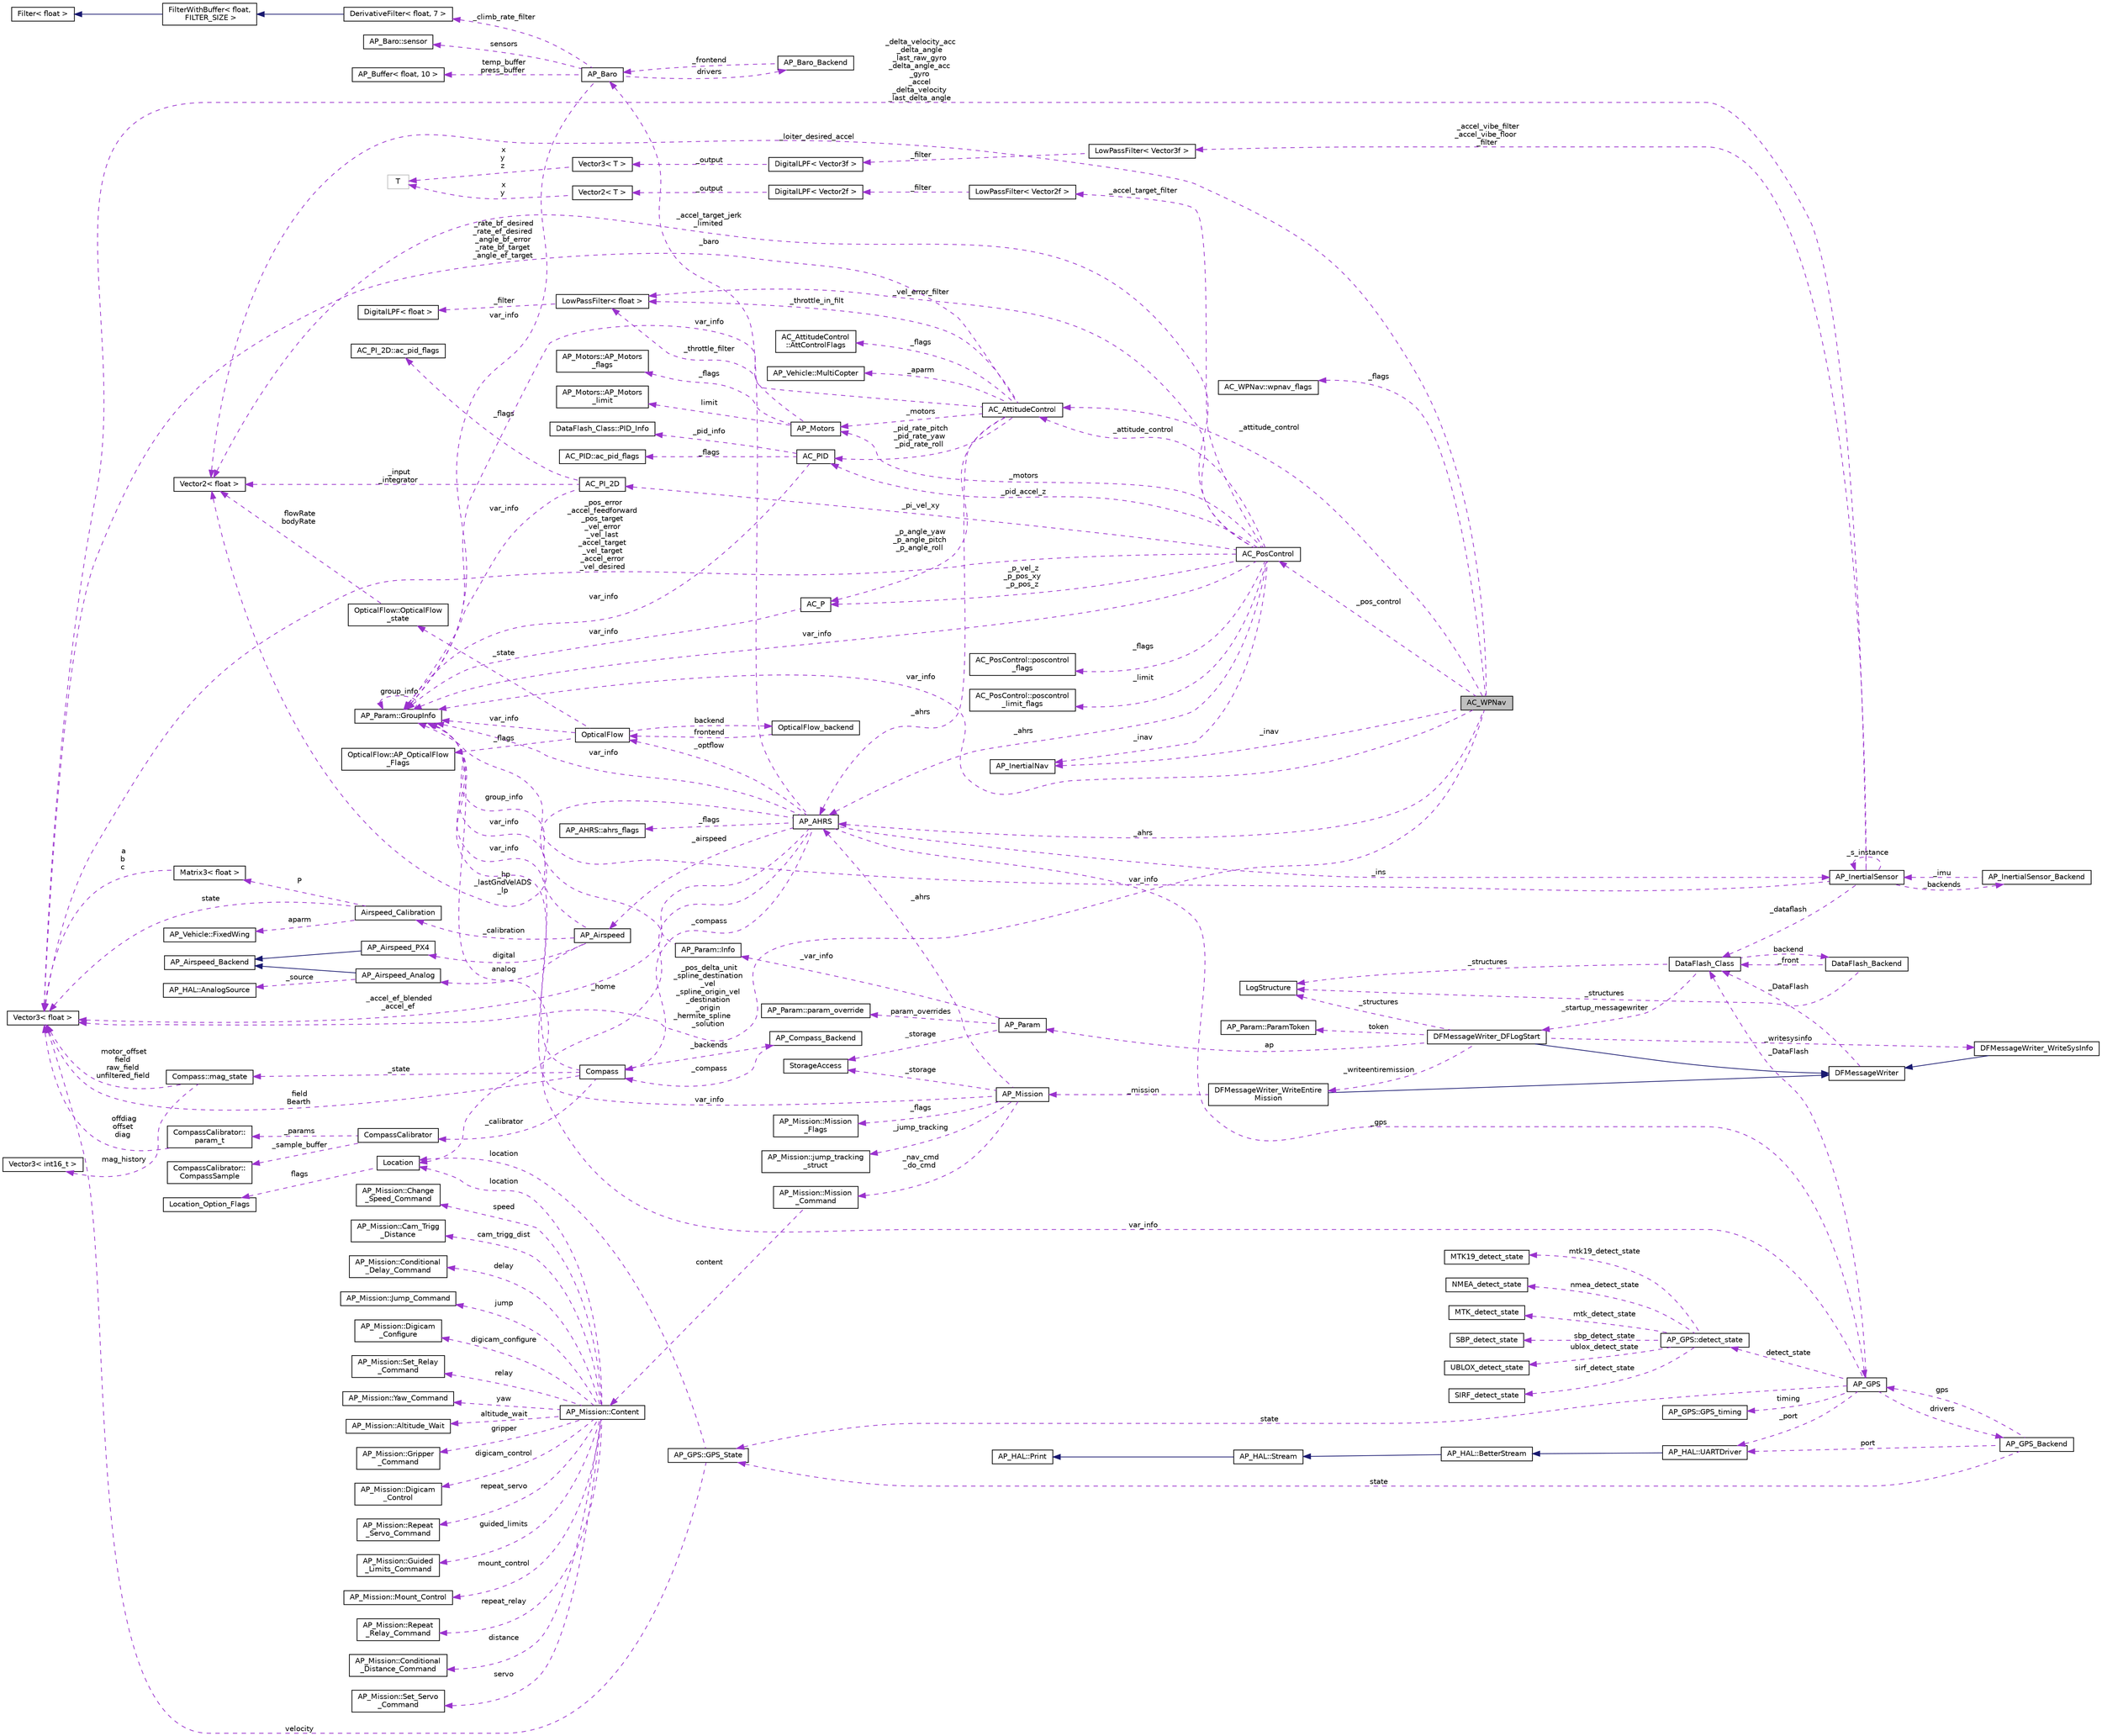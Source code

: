 digraph "AC_WPNav"
{
 // INTERACTIVE_SVG=YES
  edge [fontname="Helvetica",fontsize="10",labelfontname="Helvetica",labelfontsize="10"];
  node [fontname="Helvetica",fontsize="10",shape=record];
  rankdir="LR";
  Node1 [label="AC_WPNav",height=0.2,width=0.4,color="black", fillcolor="grey75", style="filled", fontcolor="black"];
  Node2 -> Node1 [dir="back",color="darkorchid3",fontsize="10",style="dashed",label=" var_info" ,fontname="Helvetica"];
  Node2 [label="AP_Param::GroupInfo",height=0.2,width=0.4,color="black", fillcolor="white", style="filled",URL="$structAP__Param_1_1GroupInfo.html"];
  Node2 -> Node2 [dir="back",color="darkorchid3",fontsize="10",style="dashed",label=" group_info" ,fontname="Helvetica"];
  Node3 -> Node1 [dir="back",color="darkorchid3",fontsize="10",style="dashed",label=" _pos_delta_unit\n_spline_destination\l_vel\n_spline_origin_vel\n_destination\n_origin\n_hermite_spline\l_solution" ,fontname="Helvetica"];
  Node3 [label="Vector3\< float \>",height=0.2,width=0.4,color="black", fillcolor="white", style="filled",URL="$classVector3.html"];
  Node4 -> Node1 [dir="back",color="darkorchid3",fontsize="10",style="dashed",label=" _flags" ,fontname="Helvetica"];
  Node4 [label="AC_WPNav::wpnav_flags",height=0.2,width=0.4,color="black", fillcolor="white", style="filled",URL="$structAC__WPNav_1_1wpnav__flags.html"];
  Node5 -> Node1 [dir="back",color="darkorchid3",fontsize="10",style="dashed",label=" _loiter_desired_accel" ,fontname="Helvetica"];
  Node5 [label="Vector2\< float \>",height=0.2,width=0.4,color="black", fillcolor="white", style="filled",URL="$structVector2.html"];
  Node6 -> Node1 [dir="back",color="darkorchid3",fontsize="10",style="dashed",label=" _attitude_control" ,fontname="Helvetica"];
  Node6 [label="AC_AttitudeControl",height=0.2,width=0.4,color="black", fillcolor="white", style="filled",URL="$classAC__AttitudeControl.html"];
  Node7 -> Node6 [dir="back",color="darkorchid3",fontsize="10",style="dashed",label=" _throttle_in_filt" ,fontname="Helvetica"];
  Node7 [label="LowPassFilter\< float \>",height=0.2,width=0.4,color="black", fillcolor="white", style="filled",URL="$classLowPassFilter.html"];
  Node8 -> Node7 [dir="back",color="darkorchid3",fontsize="10",style="dashed",label=" _filter" ,fontname="Helvetica"];
  Node8 [label="DigitalLPF\< float \>",height=0.2,width=0.4,color="black", fillcolor="white", style="filled",URL="$classDigitalLPF.html"];
  Node9 -> Node6 [dir="back",color="darkorchid3",fontsize="10",style="dashed",label=" _p_angle_yaw\n_p_angle_pitch\n_p_angle_roll" ,fontname="Helvetica"];
  Node9 [label="AC_P",height=0.2,width=0.4,color="black", fillcolor="white", style="filled",URL="$classAC__P.html",tooltip="Object managing one P controller. "];
  Node2 -> Node9 [dir="back",color="darkorchid3",fontsize="10",style="dashed",label=" var_info" ,fontname="Helvetica"];
  Node10 -> Node6 [dir="back",color="darkorchid3",fontsize="10",style="dashed",label=" _flags" ,fontname="Helvetica"];
  Node10 [label="AC_AttitudeControl\l::AttControlFlags",height=0.2,width=0.4,color="black", fillcolor="white", style="filled",URL="$structAC__AttitudeControl_1_1AttControlFlags.html"];
  Node2 -> Node6 [dir="back",color="darkorchid3",fontsize="10",style="dashed",label=" var_info" ,fontname="Helvetica"];
  Node3 -> Node6 [dir="back",color="darkorchid3",fontsize="10",style="dashed",label=" _rate_bf_desired\n_rate_ef_desired\n_angle_bf_error\n_rate_bf_target\n_angle_ef_target" ,fontname="Helvetica"];
  Node11 -> Node6 [dir="back",color="darkorchid3",fontsize="10",style="dashed",label=" _aparm" ,fontname="Helvetica"];
  Node11 [label="AP_Vehicle::MultiCopter",height=0.2,width=0.4,color="black", fillcolor="white", style="filled",URL="$structAP__Vehicle_1_1MultiCopter.html"];
  Node12 -> Node6 [dir="back",color="darkorchid3",fontsize="10",style="dashed",label=" _ahrs" ,fontname="Helvetica"];
  Node12 [label="AP_AHRS",height=0.2,width=0.4,color="black", fillcolor="white", style="filled",URL="$classAP__AHRS.html"];
  Node13 -> Node12 [dir="back",color="darkorchid3",fontsize="10",style="dashed",label=" _flags" ,fontname="Helvetica"];
  Node13 [label="AP_AHRS::ahrs_flags",height=0.2,width=0.4,color="black", fillcolor="white", style="filled",URL="$structAP__AHRS_1_1ahrs__flags.html"];
  Node14 -> Node12 [dir="back",color="darkorchid3",fontsize="10",style="dashed",label=" _baro" ,fontname="Helvetica"];
  Node14 [label="AP_Baro",height=0.2,width=0.4,color="black", fillcolor="white", style="filled",URL="$classAP__Baro.html"];
  Node15 -> Node14 [dir="back",color="darkorchid3",fontsize="10",style="dashed",label=" sensors" ,fontname="Helvetica"];
  Node15 [label="AP_Baro::sensor",height=0.2,width=0.4,color="black", fillcolor="white", style="filled",URL="$structAP__Baro_1_1sensor.html"];
  Node16 -> Node14 [dir="back",color="darkorchid3",fontsize="10",style="dashed",label=" temp_buffer\npress_buffer" ,fontname="Helvetica"];
  Node16 [label="AP_Buffer\< float, 10 \>",height=0.2,width=0.4,color="black", fillcolor="white", style="filled",URL="$classAP__Buffer.html"];
  Node17 -> Node14 [dir="back",color="darkorchid3",fontsize="10",style="dashed",label=" _climb_rate_filter" ,fontname="Helvetica"];
  Node17 [label="DerivativeFilter\< float, 7 \>",height=0.2,width=0.4,color="black", fillcolor="white", style="filled",URL="$classDerivativeFilter.html"];
  Node18 -> Node17 [dir="back",color="midnightblue",fontsize="10",style="solid",fontname="Helvetica"];
  Node18 [label="FilterWithBuffer\< float,\l FILTER_SIZE \>",height=0.2,width=0.4,color="black", fillcolor="white", style="filled",URL="$classFilterWithBuffer.html"];
  Node19 -> Node18 [dir="back",color="midnightblue",fontsize="10",style="solid",fontname="Helvetica"];
  Node19 [label="Filter\< float \>",height=0.2,width=0.4,color="black", fillcolor="white", style="filled",URL="$classFilter.html"];
  Node2 -> Node14 [dir="back",color="darkorchid3",fontsize="10",style="dashed",label=" var_info" ,fontname="Helvetica"];
  Node20 -> Node14 [dir="back",color="darkorchid3",fontsize="10",style="dashed",label=" drivers" ,fontname="Helvetica"];
  Node20 [label="AP_Baro_Backend",height=0.2,width=0.4,color="black", fillcolor="white", style="filled",URL="$classAP__Baro__Backend.html",tooltip="-*- tab-width: 4; Mode: C++; c-basic-offset: 4; indent-tabs-mode: nil -*- "];
  Node14 -> Node20 [dir="back",color="darkorchid3",fontsize="10",style="dashed",label=" _frontend" ,fontname="Helvetica"];
  Node21 -> Node12 [dir="back",color="darkorchid3",fontsize="10",style="dashed",label=" _optflow" ,fontname="Helvetica"];
  Node21 [label="OpticalFlow",height=0.2,width=0.4,color="black", fillcolor="white", style="filled",URL="$classOpticalFlow.html"];
  Node2 -> Node21 [dir="back",color="darkorchid3",fontsize="10",style="dashed",label=" var_info" ,fontname="Helvetica"];
  Node22 -> Node21 [dir="back",color="darkorchid3",fontsize="10",style="dashed",label=" _state" ,fontname="Helvetica"];
  Node22 [label="OpticalFlow::OpticalFlow\l_state",height=0.2,width=0.4,color="black", fillcolor="white", style="filled",URL="$structOpticalFlow_1_1OpticalFlow__state.html"];
  Node5 -> Node22 [dir="back",color="darkorchid3",fontsize="10",style="dashed",label=" flowRate\nbodyRate" ,fontname="Helvetica"];
  Node23 -> Node21 [dir="back",color="darkorchid3",fontsize="10",style="dashed",label=" backend" ,fontname="Helvetica"];
  Node23 [label="OpticalFlow_backend",height=0.2,width=0.4,color="black", fillcolor="white", style="filled",URL="$classOpticalFlow__backend.html"];
  Node21 -> Node23 [dir="back",color="darkorchid3",fontsize="10",style="dashed",label=" frontend" ,fontname="Helvetica"];
  Node24 -> Node21 [dir="back",color="darkorchid3",fontsize="10",style="dashed",label=" _flags" ,fontname="Helvetica"];
  Node24 [label="OpticalFlow::AP_OpticalFlow\l_Flags",height=0.2,width=0.4,color="black", fillcolor="white", style="filled",URL="$structOpticalFlow_1_1AP__OpticalFlow__Flags.html"];
  Node2 -> Node12 [dir="back",color="darkorchid3",fontsize="10",style="dashed",label=" var_info" ,fontname="Helvetica"];
  Node3 -> Node12 [dir="back",color="darkorchid3",fontsize="10",style="dashed",label=" _accel_ef_blended\n_accel_ef" ,fontname="Helvetica"];
  Node25 -> Node12 [dir="back",color="darkorchid3",fontsize="10",style="dashed",label=" _ins" ,fontname="Helvetica"];
  Node25 [label="AP_InertialSensor",height=0.2,width=0.4,color="black", fillcolor="white", style="filled",URL="$classAP__InertialSensor.html"];
  Node26 -> Node25 [dir="back",color="darkorchid3",fontsize="10",style="dashed",label=" _accel_vibe_filter\n_accel_vibe_floor\l_filter" ,fontname="Helvetica"];
  Node26 [label="LowPassFilter\< Vector3f \>",height=0.2,width=0.4,color="black", fillcolor="white", style="filled",URL="$classLowPassFilter.html"];
  Node27 -> Node26 [dir="back",color="darkorchid3",fontsize="10",style="dashed",label=" _filter" ,fontname="Helvetica"];
  Node27 [label="DigitalLPF\< Vector3f \>",height=0.2,width=0.4,color="black", fillcolor="white", style="filled",URL="$classDigitalLPF.html"];
  Node28 -> Node27 [dir="back",color="darkorchid3",fontsize="10",style="dashed",label=" _output" ,fontname="Helvetica"];
  Node28 [label="Vector3\< T \>",height=0.2,width=0.4,color="black", fillcolor="white", style="filled",URL="$classVector3.html"];
  Node29 -> Node28 [dir="back",color="darkorchid3",fontsize="10",style="dashed",label=" x\ny\nz" ,fontname="Helvetica"];
  Node29 [label="T",height=0.2,width=0.4,color="grey75", fillcolor="white", style="filled"];
  Node30 -> Node25 [dir="back",color="darkorchid3",fontsize="10",style="dashed",label=" _backends" ,fontname="Helvetica"];
  Node30 [label="AP_InertialSensor_Backend",height=0.2,width=0.4,color="black", fillcolor="white", style="filled",URL="$classAP__InertialSensor__Backend.html"];
  Node25 -> Node30 [dir="back",color="darkorchid3",fontsize="10",style="dashed",label=" _imu" ,fontname="Helvetica"];
  Node31 -> Node25 [dir="back",color="darkorchid3",fontsize="10",style="dashed",label=" _dataflash" ,fontname="Helvetica"];
  Node31 [label="DataFlash_Class",height=0.2,width=0.4,color="black", fillcolor="white", style="filled",URL="$classDataFlash__Class.html"];
  Node32 -> Node31 [dir="back",color="darkorchid3",fontsize="10",style="dashed",label=" _structures" ,fontname="Helvetica"];
  Node32 [label="LogStructure",height=0.2,width=0.4,color="black", fillcolor="white", style="filled",URL="$structLogStructure.html"];
  Node33 -> Node31 [dir="back",color="darkorchid3",fontsize="10",style="dashed",label=" backend" ,fontname="Helvetica"];
  Node33 [label="DataFlash_Backend",height=0.2,width=0.4,color="black", fillcolor="white", style="filled",URL="$classDataFlash__Backend.html"];
  Node32 -> Node33 [dir="back",color="darkorchid3",fontsize="10",style="dashed",label=" _structures" ,fontname="Helvetica"];
  Node31 -> Node33 [dir="back",color="darkorchid3",fontsize="10",style="dashed",label=" _front" ,fontname="Helvetica"];
  Node34 -> Node31 [dir="back",color="darkorchid3",fontsize="10",style="dashed",label=" _startup_messagewriter" ,fontname="Helvetica"];
  Node34 [label="DFMessageWriter_DFLogStart",height=0.2,width=0.4,color="black", fillcolor="white", style="filled",URL="$classDFMessageWriter__DFLogStart.html"];
  Node35 -> Node34 [dir="back",color="midnightblue",fontsize="10",style="solid",fontname="Helvetica"];
  Node35 [label="DFMessageWriter",height=0.2,width=0.4,color="black", fillcolor="white", style="filled",URL="$classDFMessageWriter.html"];
  Node31 -> Node35 [dir="back",color="darkorchid3",fontsize="10",style="dashed",label=" _DataFlash" ,fontname="Helvetica"];
  Node36 -> Node34 [dir="back",color="darkorchid3",fontsize="10",style="dashed",label=" _writeentiremission" ,fontname="Helvetica"];
  Node36 [label="DFMessageWriter_WriteEntire\lMission",height=0.2,width=0.4,color="black", fillcolor="white", style="filled",URL="$classDFMessageWriter__WriteEntireMission.html"];
  Node35 -> Node36 [dir="back",color="midnightblue",fontsize="10",style="solid",fontname="Helvetica"];
  Node37 -> Node36 [dir="back",color="darkorchid3",fontsize="10",style="dashed",label=" _mission" ,fontname="Helvetica"];
  Node37 [label="AP_Mission",height=0.2,width=0.4,color="black", fillcolor="white", style="filled",URL="$classAP__Mission.html",tooltip="Object managing Mission. "];
  Node38 -> Node37 [dir="back",color="darkorchid3",fontsize="10",style="dashed",label=" _storage" ,fontname="Helvetica"];
  Node38 [label="StorageAccess",height=0.2,width=0.4,color="black", fillcolor="white", style="filled",URL="$classStorageAccess.html"];
  Node39 -> Node37 [dir="back",color="darkorchid3",fontsize="10",style="dashed",label=" _nav_cmd\n_do_cmd" ,fontname="Helvetica"];
  Node39 [label="AP_Mission::Mission\l_Command",height=0.2,width=0.4,color="black", fillcolor="white", style="filled",URL="$structAP__Mission_1_1Mission__Command.html"];
  Node40 -> Node39 [dir="back",color="darkorchid3",fontsize="10",style="dashed",label=" content" ,fontname="Helvetica"];
  Node40 [label="AP_Mission::Content",height=0.2,width=0.4,color="black", fillcolor="white", style="filled",URL="$unionAP__Mission_1_1Content.html"];
  Node41 -> Node40 [dir="back",color="darkorchid3",fontsize="10",style="dashed",label=" guided_limits" ,fontname="Helvetica"];
  Node41 [label="AP_Mission::Guided\l_Limits_Command",height=0.2,width=0.4,color="black", fillcolor="white", style="filled",URL="$structAP__Mission_1_1Guided__Limits__Command.html"];
  Node42 -> Node40 [dir="back",color="darkorchid3",fontsize="10",style="dashed",label=" mount_control" ,fontname="Helvetica"];
  Node42 [label="AP_Mission::Mount_Control",height=0.2,width=0.4,color="black", fillcolor="white", style="filled",URL="$structAP__Mission_1_1Mount__Control.html"];
  Node43 -> Node40 [dir="back",color="darkorchid3",fontsize="10",style="dashed",label=" repeat_relay" ,fontname="Helvetica"];
  Node43 [label="AP_Mission::Repeat\l_Relay_Command",height=0.2,width=0.4,color="black", fillcolor="white", style="filled",URL="$structAP__Mission_1_1Repeat__Relay__Command.html"];
  Node44 -> Node40 [dir="back",color="darkorchid3",fontsize="10",style="dashed",label=" distance" ,fontname="Helvetica"];
  Node44 [label="AP_Mission::Conditional\l_Distance_Command",height=0.2,width=0.4,color="black", fillcolor="white", style="filled",URL="$structAP__Mission_1_1Conditional__Distance__Command.html"];
  Node45 -> Node40 [dir="back",color="darkorchid3",fontsize="10",style="dashed",label=" servo" ,fontname="Helvetica"];
  Node45 [label="AP_Mission::Set_Servo\l_Command",height=0.2,width=0.4,color="black", fillcolor="white", style="filled",URL="$structAP__Mission_1_1Set__Servo__Command.html"];
  Node46 -> Node40 [dir="back",color="darkorchid3",fontsize="10",style="dashed",label=" speed" ,fontname="Helvetica"];
  Node46 [label="AP_Mission::Change\l_Speed_Command",height=0.2,width=0.4,color="black", fillcolor="white", style="filled",URL="$structAP__Mission_1_1Change__Speed__Command.html"];
  Node47 -> Node40 [dir="back",color="darkorchid3",fontsize="10",style="dashed",label=" cam_trigg_dist" ,fontname="Helvetica"];
  Node47 [label="AP_Mission::Cam_Trigg\l_Distance",height=0.2,width=0.4,color="black", fillcolor="white", style="filled",URL="$structAP__Mission_1_1Cam__Trigg__Distance.html"];
  Node48 -> Node40 [dir="back",color="darkorchid3",fontsize="10",style="dashed",label=" delay" ,fontname="Helvetica"];
  Node48 [label="AP_Mission::Conditional\l_Delay_Command",height=0.2,width=0.4,color="black", fillcolor="white", style="filled",URL="$structAP__Mission_1_1Conditional__Delay__Command.html"];
  Node49 -> Node40 [dir="back",color="darkorchid3",fontsize="10",style="dashed",label=" jump" ,fontname="Helvetica"];
  Node49 [label="AP_Mission::Jump_Command",height=0.2,width=0.4,color="black", fillcolor="white", style="filled",URL="$structAP__Mission_1_1Jump__Command.html"];
  Node50 -> Node40 [dir="back",color="darkorchid3",fontsize="10",style="dashed",label=" location" ,fontname="Helvetica"];
  Node50 [label="Location",height=0.2,width=0.4,color="black", fillcolor="white", style="filled",URL="$structLocation.html"];
  Node51 -> Node50 [dir="back",color="darkorchid3",fontsize="10",style="dashed",label=" flags" ,fontname="Helvetica"];
  Node51 [label="Location_Option_Flags",height=0.2,width=0.4,color="black", fillcolor="white", style="filled",URL="$structLocation__Option__Flags.html"];
  Node52 -> Node40 [dir="back",color="darkorchid3",fontsize="10",style="dashed",label=" digicam_configure" ,fontname="Helvetica"];
  Node52 [label="AP_Mission::Digicam\l_Configure",height=0.2,width=0.4,color="black", fillcolor="white", style="filled",URL="$structAP__Mission_1_1Digicam__Configure.html"];
  Node53 -> Node40 [dir="back",color="darkorchid3",fontsize="10",style="dashed",label=" relay" ,fontname="Helvetica"];
  Node53 [label="AP_Mission::Set_Relay\l_Command",height=0.2,width=0.4,color="black", fillcolor="white", style="filled",URL="$structAP__Mission_1_1Set__Relay__Command.html"];
  Node54 -> Node40 [dir="back",color="darkorchid3",fontsize="10",style="dashed",label=" yaw" ,fontname="Helvetica"];
  Node54 [label="AP_Mission::Yaw_Command",height=0.2,width=0.4,color="black", fillcolor="white", style="filled",URL="$structAP__Mission_1_1Yaw__Command.html"];
  Node55 -> Node40 [dir="back",color="darkorchid3",fontsize="10",style="dashed",label=" altitude_wait" ,fontname="Helvetica"];
  Node55 [label="AP_Mission::Altitude_Wait",height=0.2,width=0.4,color="black", fillcolor="white", style="filled",URL="$structAP__Mission_1_1Altitude__Wait.html"];
  Node56 -> Node40 [dir="back",color="darkorchid3",fontsize="10",style="dashed",label=" gripper" ,fontname="Helvetica"];
  Node56 [label="AP_Mission::Gripper\l_Command",height=0.2,width=0.4,color="black", fillcolor="white", style="filled",URL="$structAP__Mission_1_1Gripper__Command.html"];
  Node57 -> Node40 [dir="back",color="darkorchid3",fontsize="10",style="dashed",label=" digicam_control" ,fontname="Helvetica"];
  Node57 [label="AP_Mission::Digicam\l_Control",height=0.2,width=0.4,color="black", fillcolor="white", style="filled",URL="$structAP__Mission_1_1Digicam__Control.html"];
  Node58 -> Node40 [dir="back",color="darkorchid3",fontsize="10",style="dashed",label=" repeat_servo" ,fontname="Helvetica"];
  Node58 [label="AP_Mission::Repeat\l_Servo_Command",height=0.2,width=0.4,color="black", fillcolor="white", style="filled",URL="$structAP__Mission_1_1Repeat__Servo__Command.html"];
  Node2 -> Node37 [dir="back",color="darkorchid3",fontsize="10",style="dashed",label=" var_info" ,fontname="Helvetica"];
  Node59 -> Node37 [dir="back",color="darkorchid3",fontsize="10",style="dashed",label=" _flags" ,fontname="Helvetica"];
  Node59 [label="AP_Mission::Mission\l_Flags",height=0.2,width=0.4,color="black", fillcolor="white", style="filled",URL="$structAP__Mission_1_1Mission__Flags.html"];
  Node12 -> Node37 [dir="back",color="darkorchid3",fontsize="10",style="dashed",label=" _ahrs" ,fontname="Helvetica"];
  Node60 -> Node37 [dir="back",color="darkorchid3",fontsize="10",style="dashed",label=" _jump_tracking" ,fontname="Helvetica"];
  Node60 [label="AP_Mission::jump_tracking\l_struct",height=0.2,width=0.4,color="black", fillcolor="white", style="filled",URL="$structAP__Mission_1_1jump__tracking__struct.html"];
  Node61 -> Node34 [dir="back",color="darkorchid3",fontsize="10",style="dashed",label=" _writesysinfo" ,fontname="Helvetica"];
  Node61 [label="DFMessageWriter_WriteSysInfo",height=0.2,width=0.4,color="black", fillcolor="white", style="filled",URL="$classDFMessageWriter__WriteSysInfo.html"];
  Node35 -> Node61 [dir="back",color="midnightblue",fontsize="10",style="solid",fontname="Helvetica"];
  Node62 -> Node34 [dir="back",color="darkorchid3",fontsize="10",style="dashed",label=" token" ,fontname="Helvetica"];
  Node62 [label="AP_Param::ParamToken",height=0.2,width=0.4,color="black", fillcolor="white", style="filled",URL="$structAP__Param_1_1ParamToken.html"];
  Node32 -> Node34 [dir="back",color="darkorchid3",fontsize="10",style="dashed",label=" _structures" ,fontname="Helvetica"];
  Node63 -> Node34 [dir="back",color="darkorchid3",fontsize="10",style="dashed",label=" ap" ,fontname="Helvetica"];
  Node63 [label="AP_Param",height=0.2,width=0.4,color="black", fillcolor="white", style="filled",URL="$classAP__Param.html"];
  Node38 -> Node63 [dir="back",color="darkorchid3",fontsize="10",style="dashed",label=" _storage" ,fontname="Helvetica"];
  Node64 -> Node63 [dir="back",color="darkorchid3",fontsize="10",style="dashed",label=" _var_info" ,fontname="Helvetica"];
  Node64 [label="AP_Param::Info",height=0.2,width=0.4,color="black", fillcolor="white", style="filled",URL="$structAP__Param_1_1Info.html"];
  Node2 -> Node64 [dir="back",color="darkorchid3",fontsize="10",style="dashed",label=" group_info" ,fontname="Helvetica"];
  Node65 -> Node63 [dir="back",color="darkorchid3",fontsize="10",style="dashed",label=" param_overrides" ,fontname="Helvetica"];
  Node65 [label="AP_Param::param_override",height=0.2,width=0.4,color="black", fillcolor="white", style="filled",URL="$structAP__Param_1_1param__override.html"];
  Node2 -> Node25 [dir="back",color="darkorchid3",fontsize="10",style="dashed",label=" var_info" ,fontname="Helvetica"];
  Node25 -> Node25 [dir="back",color="darkorchid3",fontsize="10",style="dashed",label=" _s_instance" ,fontname="Helvetica"];
  Node3 -> Node25 [dir="back",color="darkorchid3",fontsize="10",style="dashed",label=" _delta_velocity_acc\n_delta_angle\n_last_raw_gyro\n_delta_angle_acc\n_gyro\n_accel\n_delta_velocity\n_last_delta_angle" ,fontname="Helvetica"];
  Node66 -> Node12 [dir="back",color="darkorchid3",fontsize="10",style="dashed",label=" _airspeed" ,fontname="Helvetica"];
  Node66 [label="AP_Airspeed",height=0.2,width=0.4,color="black", fillcolor="white", style="filled",URL="$classAP__Airspeed.html"];
  Node67 -> Node66 [dir="back",color="darkorchid3",fontsize="10",style="dashed",label=" analog" ,fontname="Helvetica"];
  Node67 [label="AP_Airspeed_Analog",height=0.2,width=0.4,color="black", fillcolor="white", style="filled",URL="$classAP__Airspeed__Analog.html",tooltip="-*- tab-width: 4; Mode: C++; c-basic-offset: 4; indent-tabs-mode: nil -*- "];
  Node68 -> Node67 [dir="back",color="midnightblue",fontsize="10",style="solid",fontname="Helvetica"];
  Node68 [label="AP_Airspeed_Backend",height=0.2,width=0.4,color="black", fillcolor="white", style="filled",URL="$classAP__Airspeed__Backend.html",tooltip="-*- tab-width: 4; Mode: C++; c-basic-offset: 4; indent-tabs-mode: nil -*- "];
  Node69 -> Node67 [dir="back",color="darkorchid3",fontsize="10",style="dashed",label=" _source" ,fontname="Helvetica"];
  Node69 [label="AP_HAL::AnalogSource",height=0.2,width=0.4,color="black", fillcolor="white", style="filled",URL="$classAP__HAL_1_1AnalogSource.html"];
  Node2 -> Node66 [dir="back",color="darkorchid3",fontsize="10",style="dashed",label=" var_info" ,fontname="Helvetica"];
  Node70 -> Node66 [dir="back",color="darkorchid3",fontsize="10",style="dashed",label=" digital" ,fontname="Helvetica"];
  Node70 [label="AP_Airspeed_PX4",height=0.2,width=0.4,color="black", fillcolor="white", style="filled",URL="$classAP__Airspeed__PX4.html",tooltip="-*- tab-width: 4; Mode: C++; c-basic-offset: 4; indent-tabs-mode: nil -*- "];
  Node68 -> Node70 [dir="back",color="midnightblue",fontsize="10",style="solid",fontname="Helvetica"];
  Node71 -> Node66 [dir="back",color="darkorchid3",fontsize="10",style="dashed",label=" _calibration" ,fontname="Helvetica"];
  Node71 [label="Airspeed_Calibration",height=0.2,width=0.4,color="black", fillcolor="white", style="filled",URL="$classAirspeed__Calibration.html",tooltip="-*- tab-width: 4; Mode: C++; c-basic-offset: 4; indent-tabs-mode: nil -*- "];
  Node72 -> Node71 [dir="back",color="darkorchid3",fontsize="10",style="dashed",label=" P" ,fontname="Helvetica"];
  Node72 [label="Matrix3\< float \>",height=0.2,width=0.4,color="black", fillcolor="white", style="filled",URL="$classMatrix3.html"];
  Node3 -> Node72 [dir="back",color="darkorchid3",fontsize="10",style="dashed",label=" a\nb\nc" ,fontname="Helvetica"];
  Node3 -> Node71 [dir="back",color="darkorchid3",fontsize="10",style="dashed",label=" state" ,fontname="Helvetica"];
  Node73 -> Node71 [dir="back",color="darkorchid3",fontsize="10",style="dashed",label=" aparm" ,fontname="Helvetica"];
  Node73 [label="AP_Vehicle::FixedWing",height=0.2,width=0.4,color="black", fillcolor="white", style="filled",URL="$structAP__Vehicle_1_1FixedWing.html"];
  Node5 -> Node12 [dir="back",color="darkorchid3",fontsize="10",style="dashed",label=" _hp\n_lastGndVelADS\n_lp" ,fontname="Helvetica"];
  Node74 -> Node12 [dir="back",color="darkorchid3",fontsize="10",style="dashed",label=" _gps" ,fontname="Helvetica"];
  Node74 [label="AP_GPS",height=0.2,width=0.4,color="black", fillcolor="white", style="filled",URL="$classAP__GPS.html"];
  Node75 -> Node74 [dir="back",color="darkorchid3",fontsize="10",style="dashed",label=" detect_state" ,fontname="Helvetica"];
  Node75 [label="AP_GPS::detect_state",height=0.2,width=0.4,color="black", fillcolor="white", style="filled",URL="$structAP__GPS_1_1detect__state.html"];
  Node76 -> Node75 [dir="back",color="darkorchid3",fontsize="10",style="dashed",label=" sbp_detect_state" ,fontname="Helvetica"];
  Node76 [label="SBP_detect_state",height=0.2,width=0.4,color="black", fillcolor="white", style="filled",URL="$structSBP__detect__state.html"];
  Node77 -> Node75 [dir="back",color="darkorchid3",fontsize="10",style="dashed",label=" ublox_detect_state" ,fontname="Helvetica"];
  Node77 [label="UBLOX_detect_state",height=0.2,width=0.4,color="black", fillcolor="white", style="filled",URL="$structUBLOX__detect__state.html"];
  Node78 -> Node75 [dir="back",color="darkorchid3",fontsize="10",style="dashed",label=" sirf_detect_state" ,fontname="Helvetica"];
  Node78 [label="SIRF_detect_state",height=0.2,width=0.4,color="black", fillcolor="white", style="filled",URL="$structSIRF__detect__state.html"];
  Node79 -> Node75 [dir="back",color="darkorchid3",fontsize="10",style="dashed",label=" mtk19_detect_state" ,fontname="Helvetica"];
  Node79 [label="MTK19_detect_state",height=0.2,width=0.4,color="black", fillcolor="white", style="filled",URL="$structMTK19__detect__state.html"];
  Node80 -> Node75 [dir="back",color="darkorchid3",fontsize="10",style="dashed",label=" nmea_detect_state" ,fontname="Helvetica"];
  Node80 [label="NMEA_detect_state",height=0.2,width=0.4,color="black", fillcolor="white", style="filled",URL="$structNMEA__detect__state.html"];
  Node81 -> Node75 [dir="back",color="darkorchid3",fontsize="10",style="dashed",label=" mtk_detect_state" ,fontname="Helvetica"];
  Node81 [label="MTK_detect_state",height=0.2,width=0.4,color="black", fillcolor="white", style="filled",URL="$structMTK__detect__state.html"];
  Node82 -> Node74 [dir="back",color="darkorchid3",fontsize="10",style="dashed",label=" timing" ,fontname="Helvetica"];
  Node82 [label="AP_GPS::GPS_timing",height=0.2,width=0.4,color="black", fillcolor="white", style="filled",URL="$structAP__GPS_1_1GPS__timing.html"];
  Node83 -> Node74 [dir="back",color="darkorchid3",fontsize="10",style="dashed",label=" drivers" ,fontname="Helvetica"];
  Node83 [label="AP_GPS_Backend",height=0.2,width=0.4,color="black", fillcolor="white", style="filled",URL="$classAP__GPS__Backend.html"];
  Node84 -> Node83 [dir="back",color="darkorchid3",fontsize="10",style="dashed",label=" port" ,fontname="Helvetica"];
  Node84 [label="AP_HAL::UARTDriver",height=0.2,width=0.4,color="black", fillcolor="white", style="filled",URL="$classAP__HAL_1_1UARTDriver.html"];
  Node85 -> Node84 [dir="back",color="midnightblue",fontsize="10",style="solid",fontname="Helvetica"];
  Node85 [label="AP_HAL::BetterStream",height=0.2,width=0.4,color="black", fillcolor="white", style="filled",URL="$classAP__HAL_1_1BetterStream.html"];
  Node86 -> Node85 [dir="back",color="midnightblue",fontsize="10",style="solid",fontname="Helvetica"];
  Node86 [label="AP_HAL::Stream",height=0.2,width=0.4,color="black", fillcolor="white", style="filled",URL="$classAP__HAL_1_1Stream.html"];
  Node87 -> Node86 [dir="back",color="midnightblue",fontsize="10",style="solid",fontname="Helvetica"];
  Node87 [label="AP_HAL::Print",height=0.2,width=0.4,color="black", fillcolor="white", style="filled",URL="$classAP__HAL_1_1Print.html"];
  Node74 -> Node83 [dir="back",color="darkorchid3",fontsize="10",style="dashed",label=" gps" ,fontname="Helvetica"];
  Node88 -> Node83 [dir="back",color="darkorchid3",fontsize="10",style="dashed",label=" state" ,fontname="Helvetica"];
  Node88 [label="AP_GPS::GPS_State",height=0.2,width=0.4,color="black", fillcolor="white", style="filled",URL="$structAP__GPS_1_1GPS__State.html"];
  Node3 -> Node88 [dir="back",color="darkorchid3",fontsize="10",style="dashed",label=" velocity" ,fontname="Helvetica"];
  Node50 -> Node88 [dir="back",color="darkorchid3",fontsize="10",style="dashed",label=" location" ,fontname="Helvetica"];
  Node31 -> Node74 [dir="back",color="darkorchid3",fontsize="10",style="dashed",label=" _DataFlash" ,fontname="Helvetica"];
  Node84 -> Node74 [dir="back",color="darkorchid3",fontsize="10",style="dashed",label=" _port" ,fontname="Helvetica"];
  Node2 -> Node74 [dir="back",color="darkorchid3",fontsize="10",style="dashed",label=" var_info" ,fontname="Helvetica"];
  Node88 -> Node74 [dir="back",color="darkorchid3",fontsize="10",style="dashed",label=" state" ,fontname="Helvetica"];
  Node50 -> Node12 [dir="back",color="darkorchid3",fontsize="10",style="dashed",label=" _home" ,fontname="Helvetica"];
  Node89 -> Node12 [dir="back",color="darkorchid3",fontsize="10",style="dashed",label=" _compass" ,fontname="Helvetica"];
  Node89 [label="Compass",height=0.2,width=0.4,color="black", fillcolor="white", style="filled",URL="$classCompass.html"];
  Node2 -> Node89 [dir="back",color="darkorchid3",fontsize="10",style="dashed",label=" var_info" ,fontname="Helvetica"];
  Node3 -> Node89 [dir="back",color="darkorchid3",fontsize="10",style="dashed",label=" field\nBearth" ,fontname="Helvetica"];
  Node90 -> Node89 [dir="back",color="darkorchid3",fontsize="10",style="dashed",label=" _calibrator" ,fontname="Helvetica"];
  Node90 [label="CompassCalibrator",height=0.2,width=0.4,color="black", fillcolor="white", style="filled",URL="$classCompassCalibrator.html"];
  Node91 -> Node90 [dir="back",color="darkorchid3",fontsize="10",style="dashed",label=" _params" ,fontname="Helvetica"];
  Node91 [label="CompassCalibrator::\lparam_t",height=0.2,width=0.4,color="black", fillcolor="white", style="filled",URL="$classCompassCalibrator_1_1param__t.html"];
  Node3 -> Node91 [dir="back",color="darkorchid3",fontsize="10",style="dashed",label=" offdiag\noffset\ndiag" ,fontname="Helvetica"];
  Node92 -> Node90 [dir="back",color="darkorchid3",fontsize="10",style="dashed",label=" _sample_buffer" ,fontname="Helvetica"];
  Node92 [label="CompassCalibrator::\lCompassSample",height=0.2,width=0.4,color="black", fillcolor="white", style="filled",URL="$classCompassCalibrator_1_1CompassSample.html"];
  Node93 -> Node89 [dir="back",color="darkorchid3",fontsize="10",style="dashed",label=" _backends" ,fontname="Helvetica"];
  Node93 [label="AP_Compass_Backend",height=0.2,width=0.4,color="black", fillcolor="white", style="filled",URL="$classAP__Compass__Backend.html"];
  Node89 -> Node93 [dir="back",color="darkorchid3",fontsize="10",style="dashed",label=" _compass" ,fontname="Helvetica"];
  Node94 -> Node89 [dir="back",color="darkorchid3",fontsize="10",style="dashed",label=" _state" ,fontname="Helvetica"];
  Node94 [label="Compass::mag_state",height=0.2,width=0.4,color="black", fillcolor="white", style="filled",URL="$structCompass_1_1mag__state.html"];
  Node3 -> Node94 [dir="back",color="darkorchid3",fontsize="10",style="dashed",label=" motor_offset\nfield\nraw_field\nunfiltered_field" ,fontname="Helvetica"];
  Node95 -> Node94 [dir="back",color="darkorchid3",fontsize="10",style="dashed",label=" mag_history" ,fontname="Helvetica"];
  Node95 [label="Vector3\< int16_t \>",height=0.2,width=0.4,color="black", fillcolor="white", style="filled",URL="$classVector3.html"];
  Node96 -> Node6 [dir="back",color="darkorchid3",fontsize="10",style="dashed",label=" _motors" ,fontname="Helvetica"];
  Node96 [label="AP_Motors",height=0.2,width=0.4,color="black", fillcolor="white", style="filled",URL="$classAP__Motors.html"];
  Node97 -> Node96 [dir="back",color="darkorchid3",fontsize="10",style="dashed",label=" limit" ,fontname="Helvetica"];
  Node97 [label="AP_Motors::AP_Motors\l_limit",height=0.2,width=0.4,color="black", fillcolor="white", style="filled",URL="$structAP__Motors_1_1AP__Motors__limit.html"];
  Node7 -> Node96 [dir="back",color="darkorchid3",fontsize="10",style="dashed",label=" _throttle_filter" ,fontname="Helvetica"];
  Node98 -> Node96 [dir="back",color="darkorchid3",fontsize="10",style="dashed",label=" _flags" ,fontname="Helvetica"];
  Node98 [label="AP_Motors::AP_Motors\l_flags",height=0.2,width=0.4,color="black", fillcolor="white", style="filled",URL="$structAP__Motors_1_1AP__Motors__flags.html"];
  Node99 -> Node6 [dir="back",color="darkorchid3",fontsize="10",style="dashed",label=" _pid_rate_pitch\n_pid_rate_yaw\n_pid_rate_roll" ,fontname="Helvetica"];
  Node99 [label="AC_PID",height=0.2,width=0.4,color="black", fillcolor="white", style="filled",URL="$classAC__PID.html",tooltip="Copter PID control class. "];
  Node100 -> Node99 [dir="back",color="darkorchid3",fontsize="10",style="dashed",label=" _flags" ,fontname="Helvetica"];
  Node100 [label="AC_PID::ac_pid_flags",height=0.2,width=0.4,color="black", fillcolor="white", style="filled",URL="$structAC__PID_1_1ac__pid__flags.html"];
  Node2 -> Node99 [dir="back",color="darkorchid3",fontsize="10",style="dashed",label=" var_info" ,fontname="Helvetica"];
  Node101 -> Node99 [dir="back",color="darkorchid3",fontsize="10",style="dashed",label=" _pid_info" ,fontname="Helvetica"];
  Node101 [label="DataFlash_Class::PID_Info",height=0.2,width=0.4,color="black", fillcolor="white", style="filled",URL="$structDataFlash__Class_1_1PID__Info.html"];
  Node102 -> Node1 [dir="back",color="darkorchid3",fontsize="10",style="dashed",label=" _pos_control" ,fontname="Helvetica"];
  Node102 [label="AC_PosControl",height=0.2,width=0.4,color="black", fillcolor="white", style="filled",URL="$classAC__PosControl.html"];
  Node103 -> Node102 [dir="back",color="darkorchid3",fontsize="10",style="dashed",label=" _accel_target_filter" ,fontname="Helvetica"];
  Node103 [label="LowPassFilter\< Vector2f \>",height=0.2,width=0.4,color="black", fillcolor="white", style="filled",URL="$classLowPassFilter.html"];
  Node104 -> Node103 [dir="back",color="darkorchid3",fontsize="10",style="dashed",label=" _filter" ,fontname="Helvetica"];
  Node104 [label="DigitalLPF\< Vector2f \>",height=0.2,width=0.4,color="black", fillcolor="white", style="filled",URL="$classDigitalLPF.html"];
  Node105 -> Node104 [dir="back",color="darkorchid3",fontsize="10",style="dashed",label=" _output" ,fontname="Helvetica"];
  Node105 [label="Vector2\< T \>",height=0.2,width=0.4,color="black", fillcolor="white", style="filled",URL="$structVector2.html"];
  Node29 -> Node105 [dir="back",color="darkorchid3",fontsize="10",style="dashed",label=" x\ny" ,fontname="Helvetica"];
  Node106 -> Node102 [dir="back",color="darkorchid3",fontsize="10",style="dashed",label=" _pi_vel_xy" ,fontname="Helvetica"];
  Node106 [label="AC_PI_2D",height=0.2,width=0.4,color="black", fillcolor="white", style="filled",URL="$classAC__PI__2D.html",tooltip="Copter PID control class. "];
  Node107 -> Node106 [dir="back",color="darkorchid3",fontsize="10",style="dashed",label=" _flags" ,fontname="Helvetica"];
  Node107 [label="AC_PI_2D::ac_pid_flags",height=0.2,width=0.4,color="black", fillcolor="white", style="filled",URL="$structAC__PI__2D_1_1ac__pid__flags.html"];
  Node2 -> Node106 [dir="back",color="darkorchid3",fontsize="10",style="dashed",label=" var_info" ,fontname="Helvetica"];
  Node5 -> Node106 [dir="back",color="darkorchid3",fontsize="10",style="dashed",label=" _input\n_integrator" ,fontname="Helvetica"];
  Node7 -> Node102 [dir="back",color="darkorchid3",fontsize="10",style="dashed",label=" _vel_error_filter" ,fontname="Helvetica"];
  Node9 -> Node102 [dir="back",color="darkorchid3",fontsize="10",style="dashed",label=" _p_vel_z\n_p_pos_xy\n_p_pos_z" ,fontname="Helvetica"];
  Node2 -> Node102 [dir="back",color="darkorchid3",fontsize="10",style="dashed",label=" var_info" ,fontname="Helvetica"];
  Node3 -> Node102 [dir="back",color="darkorchid3",fontsize="10",style="dashed",label=" _pos_error\n_accel_feedforward\n_pos_target\n_vel_error\n_vel_last\n_accel_target\n_vel_target\n_accel_error\n_vel_desired" ,fontname="Helvetica"];
  Node108 -> Node102 [dir="back",color="darkorchid3",fontsize="10",style="dashed",label=" _flags" ,fontname="Helvetica"];
  Node108 [label="AC_PosControl::poscontrol\l_flags",height=0.2,width=0.4,color="black", fillcolor="white", style="filled",URL="$structAC__PosControl_1_1poscontrol__flags.html"];
  Node5 -> Node102 [dir="back",color="darkorchid3",fontsize="10",style="dashed",label=" _accel_target_jerk\l_limited" ,fontname="Helvetica"];
  Node6 -> Node102 [dir="back",color="darkorchid3",fontsize="10",style="dashed",label=" _attitude_control" ,fontname="Helvetica"];
  Node109 -> Node102 [dir="back",color="darkorchid3",fontsize="10",style="dashed",label=" _limit" ,fontname="Helvetica"];
  Node109 [label="AC_PosControl::poscontrol\l_limit_flags",height=0.2,width=0.4,color="black", fillcolor="white", style="filled",URL="$structAC__PosControl_1_1poscontrol__limit__flags.html"];
  Node12 -> Node102 [dir="back",color="darkorchid3",fontsize="10",style="dashed",label=" _ahrs" ,fontname="Helvetica"];
  Node96 -> Node102 [dir="back",color="darkorchid3",fontsize="10",style="dashed",label=" _motors" ,fontname="Helvetica"];
  Node110 -> Node102 [dir="back",color="darkorchid3",fontsize="10",style="dashed",label=" _inav" ,fontname="Helvetica"];
  Node110 [label="AP_InertialNav",height=0.2,width=0.4,color="black", fillcolor="white", style="filled",URL="$classAP__InertialNav.html",tooltip="-*- tab-width: 4; Mode: C++; c-basic-offset: 4; indent-tabs-mode: nil -*- "];
  Node99 -> Node102 [dir="back",color="darkorchid3",fontsize="10",style="dashed",label=" _pid_accel_z" ,fontname="Helvetica"];
  Node12 -> Node1 [dir="back",color="darkorchid3",fontsize="10",style="dashed",label=" _ahrs" ,fontname="Helvetica"];
  Node110 -> Node1 [dir="back",color="darkorchid3",fontsize="10",style="dashed",label=" _inav" ,fontname="Helvetica"];
}
